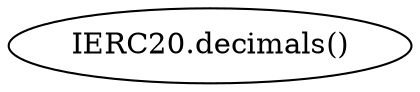 digraph "" {
	graph [bb="0,0,171.71,36"];
	node [label="\N"];
	"IERC20.decimals()"	 [height=0.5,
		pos="85.856,18",
		width=2.3849];
}
digraph "" {
	graph [bb="0,0,171.71,36"];
	node [label="\N"];
	"IERC20.decimals()"	 [height=0.5,
		pos="85.856,18",
		width=2.3849];
}
digraph "" {
	graph [bb="0,0,171.71,36"];
	node [label="\N"];
	"IERC20.decimals()"	 [height=0.5,
		pos="85.856,18",
		width=2.3849];
}
digraph "" {
	graph [bb="0,0,171.71,36"];
	node [label="\N"];
	"IERC20.decimals()"	 [height=0.5,
		pos="85.856,18",
		width=2.3849];
}
digraph "" {
	graph [bb="0,0,171.71,36"];
	node [label="\N"];
	"IERC20.decimals()"	 [height=0.5,
		pos="85.856,18",
		width=2.3849];
}
